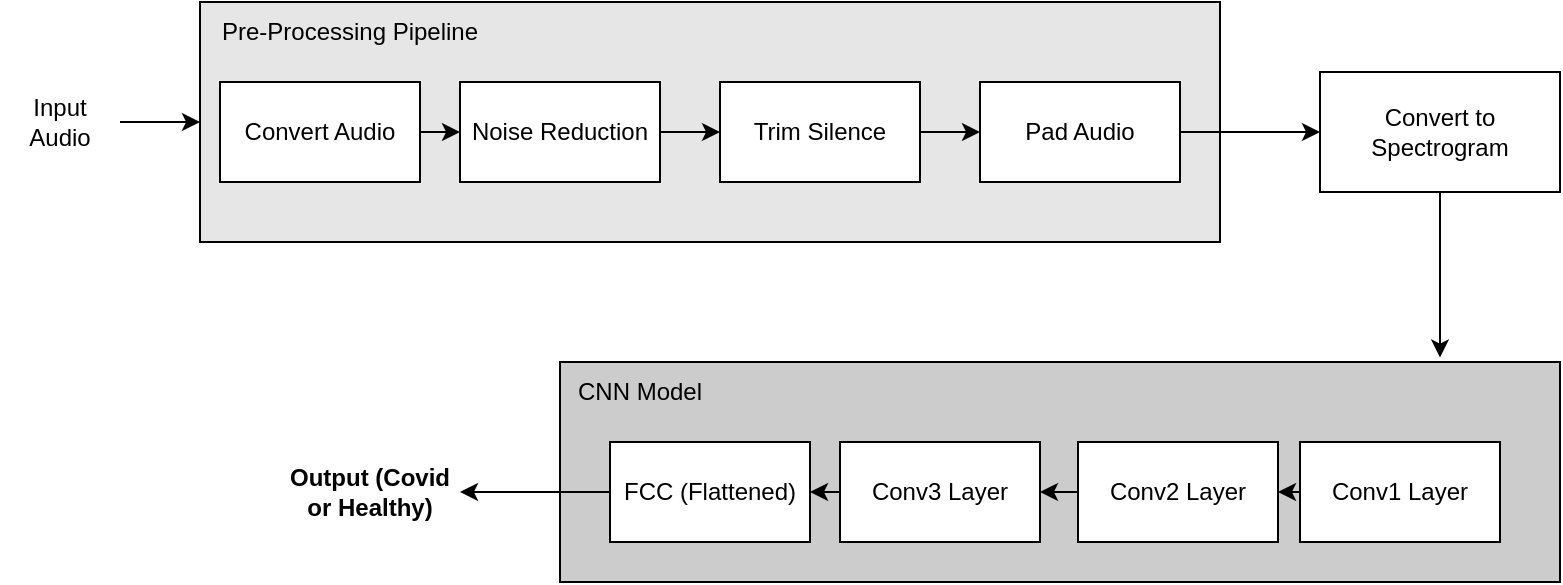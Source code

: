 <mxfile version="24.2.5" type="device">
  <diagram name="Page-1" id="CjYNM0lrnZYXengvFm2r">
    <mxGraphModel dx="1050" dy="557" grid="1" gridSize="10" guides="1" tooltips="1" connect="1" arrows="1" fold="1" page="1" pageScale="1" pageWidth="827" pageHeight="1169" math="0" shadow="0">
      <root>
        <mxCell id="0" />
        <mxCell id="1" parent="0" />
        <mxCell id="-HvLyJGkyuaon6e4UzcY-10" value="" style="group;fillColor=#E6E6E6;movable=0;resizable=0;rotatable=0;deletable=0;editable=0;locked=1;connectable=0;" vertex="1" connectable="0" parent="1">
          <mxGeometry x="110" y="140" width="510" height="120" as="geometry" />
        </mxCell>
        <mxCell id="-HvLyJGkyuaon6e4UzcY-1" value="" style="rounded=0;whiteSpace=wrap;html=1;fillColor=#E6E6E6;" vertex="1" parent="-HvLyJGkyuaon6e4UzcY-10">
          <mxGeometry width="510" height="120" as="geometry" />
        </mxCell>
        <mxCell id="-HvLyJGkyuaon6e4UzcY-2" value="Pre-Processing Pipeline" style="text;html=1;align=center;verticalAlign=middle;whiteSpace=wrap;rounded=0;" vertex="1" parent="-HvLyJGkyuaon6e4UzcY-10">
          <mxGeometry x="-10" width="170" height="30" as="geometry" />
        </mxCell>
        <mxCell id="-HvLyJGkyuaon6e4UzcY-3" value="Convert Audio" style="rounded=0;whiteSpace=wrap;html=1;" vertex="1" parent="-HvLyJGkyuaon6e4UzcY-10">
          <mxGeometry x="10" y="40" width="100" height="50" as="geometry" />
        </mxCell>
        <mxCell id="-HvLyJGkyuaon6e4UzcY-4" value="Noise Reduction" style="rounded=0;whiteSpace=wrap;html=1;" vertex="1" parent="-HvLyJGkyuaon6e4UzcY-10">
          <mxGeometry x="130" y="40" width="100" height="50" as="geometry" />
        </mxCell>
        <mxCell id="-HvLyJGkyuaon6e4UzcY-5" value="Trim Silence" style="rounded=0;whiteSpace=wrap;html=1;" vertex="1" parent="-HvLyJGkyuaon6e4UzcY-10">
          <mxGeometry x="260" y="40" width="100" height="50" as="geometry" />
        </mxCell>
        <mxCell id="-HvLyJGkyuaon6e4UzcY-6" value="Pad Audio" style="rounded=0;whiteSpace=wrap;html=1;" vertex="1" parent="-HvLyJGkyuaon6e4UzcY-10">
          <mxGeometry x="390" y="40" width="100" height="50" as="geometry" />
        </mxCell>
        <mxCell id="-HvLyJGkyuaon6e4UzcY-7" style="edgeStyle=orthogonalEdgeStyle;rounded=0;orthogonalLoop=1;jettySize=auto;html=1;exitX=1;exitY=0.5;exitDx=0;exitDy=0;entryX=0;entryY=0.5;entryDx=0;entryDy=0;" edge="1" parent="-HvLyJGkyuaon6e4UzcY-10" source="-HvLyJGkyuaon6e4UzcY-3" target="-HvLyJGkyuaon6e4UzcY-4">
          <mxGeometry relative="1" as="geometry" />
        </mxCell>
        <mxCell id="-HvLyJGkyuaon6e4UzcY-8" style="edgeStyle=orthogonalEdgeStyle;rounded=0;orthogonalLoop=1;jettySize=auto;html=1;exitX=1;exitY=0.5;exitDx=0;exitDy=0;entryX=0;entryY=0.5;entryDx=0;entryDy=0;" edge="1" parent="-HvLyJGkyuaon6e4UzcY-10" source="-HvLyJGkyuaon6e4UzcY-4" target="-HvLyJGkyuaon6e4UzcY-5">
          <mxGeometry relative="1" as="geometry" />
        </mxCell>
        <mxCell id="-HvLyJGkyuaon6e4UzcY-9" style="edgeStyle=orthogonalEdgeStyle;rounded=0;orthogonalLoop=1;jettySize=auto;html=1;exitX=1;exitY=0.5;exitDx=0;exitDy=0;entryX=0;entryY=0.5;entryDx=0;entryDy=0;" edge="1" parent="-HvLyJGkyuaon6e4UzcY-10" source="-HvLyJGkyuaon6e4UzcY-5" target="-HvLyJGkyuaon6e4UzcY-6">
          <mxGeometry relative="1" as="geometry" />
        </mxCell>
        <mxCell id="-HvLyJGkyuaon6e4UzcY-13" value="Convert to Spectrogram" style="rounded=0;whiteSpace=wrap;html=1;" vertex="1" parent="1">
          <mxGeometry x="670" y="175" width="120" height="60" as="geometry" />
        </mxCell>
        <mxCell id="-HvLyJGkyuaon6e4UzcY-15" value="" style="rounded=0;whiteSpace=wrap;html=1;fillColor=#CCCCCC;" vertex="1" parent="1">
          <mxGeometry x="290" y="320" width="500" height="110" as="geometry" />
        </mxCell>
        <mxCell id="-HvLyJGkyuaon6e4UzcY-16" value="CNN Model" style="text;html=1;align=center;verticalAlign=middle;whiteSpace=wrap;rounded=0;" vertex="1" parent="1">
          <mxGeometry x="290" y="320" width="80" height="30" as="geometry" />
        </mxCell>
        <mxCell id="-HvLyJGkyuaon6e4UzcY-18" value="Conv1 Layer" style="rounded=0;whiteSpace=wrap;html=1;" vertex="1" parent="1">
          <mxGeometry x="660" y="360" width="100" height="50" as="geometry" />
        </mxCell>
        <mxCell id="-HvLyJGkyuaon6e4UzcY-29" style="edgeStyle=orthogonalEdgeStyle;rounded=0;orthogonalLoop=1;jettySize=auto;html=1;exitX=0;exitY=0.5;exitDx=0;exitDy=0;entryX=1;entryY=0.5;entryDx=0;entryDy=0;" edge="1" parent="1" source="-HvLyJGkyuaon6e4UzcY-19" target="-HvLyJGkyuaon6e4UzcY-21">
          <mxGeometry relative="1" as="geometry" />
        </mxCell>
        <mxCell id="-HvLyJGkyuaon6e4UzcY-19" value="Conv2 Layer" style="rounded=0;whiteSpace=wrap;html=1;" vertex="1" parent="1">
          <mxGeometry x="549" y="360" width="100" height="50" as="geometry" />
        </mxCell>
        <mxCell id="-HvLyJGkyuaon6e4UzcY-30" style="edgeStyle=orthogonalEdgeStyle;rounded=0;orthogonalLoop=1;jettySize=auto;html=1;exitX=0;exitY=0.5;exitDx=0;exitDy=0;entryX=1;entryY=0.5;entryDx=0;entryDy=0;" edge="1" parent="1" source="-HvLyJGkyuaon6e4UzcY-21" target="-HvLyJGkyuaon6e4UzcY-22">
          <mxGeometry relative="1" as="geometry" />
        </mxCell>
        <mxCell id="-HvLyJGkyuaon6e4UzcY-21" value="Conv3 Layer" style="rounded=0;whiteSpace=wrap;html=1;" vertex="1" parent="1">
          <mxGeometry x="430" y="360" width="100" height="50" as="geometry" />
        </mxCell>
        <mxCell id="-HvLyJGkyuaon6e4UzcY-32" style="edgeStyle=orthogonalEdgeStyle;rounded=0;orthogonalLoop=1;jettySize=auto;html=1;exitX=0;exitY=0.5;exitDx=0;exitDy=0;" edge="1" parent="1" source="-HvLyJGkyuaon6e4UzcY-22" target="-HvLyJGkyuaon6e4UzcY-24">
          <mxGeometry relative="1" as="geometry" />
        </mxCell>
        <mxCell id="-HvLyJGkyuaon6e4UzcY-22" value="FCC (Flattened)" style="rounded=0;whiteSpace=wrap;html=1;" vertex="1" parent="1">
          <mxGeometry x="315" y="360" width="100" height="50" as="geometry" />
        </mxCell>
        <mxCell id="-HvLyJGkyuaon6e4UzcY-24" value="&lt;b&gt;Output (Covid or Healthy)&lt;/b&gt;" style="text;html=1;align=center;verticalAlign=middle;whiteSpace=wrap;rounded=0;" vertex="1" parent="1">
          <mxGeometry x="150" y="370" width="90" height="30" as="geometry" />
        </mxCell>
        <mxCell id="-HvLyJGkyuaon6e4UzcY-26" style="edgeStyle=orthogonalEdgeStyle;rounded=0;orthogonalLoop=1;jettySize=auto;html=1;exitX=1;exitY=0.5;exitDx=0;exitDy=0;entryX=0;entryY=0.5;entryDx=0;entryDy=0;" edge="1" parent="1" source="-HvLyJGkyuaon6e4UzcY-25" target="-HvLyJGkyuaon6e4UzcY-1">
          <mxGeometry relative="1" as="geometry" />
        </mxCell>
        <mxCell id="-HvLyJGkyuaon6e4UzcY-25" value="Input Audio" style="text;html=1;align=center;verticalAlign=middle;whiteSpace=wrap;rounded=0;" vertex="1" parent="1">
          <mxGeometry x="10" y="185" width="60" height="30" as="geometry" />
        </mxCell>
        <mxCell id="-HvLyJGkyuaon6e4UzcY-27" style="edgeStyle=orthogonalEdgeStyle;rounded=0;orthogonalLoop=1;jettySize=auto;html=1;exitX=0.5;exitY=1;exitDx=0;exitDy=0;entryX=0.88;entryY=-0.02;entryDx=0;entryDy=0;entryPerimeter=0;" edge="1" parent="1" source="-HvLyJGkyuaon6e4UzcY-13" target="-HvLyJGkyuaon6e4UzcY-15">
          <mxGeometry relative="1" as="geometry" />
        </mxCell>
        <mxCell id="-HvLyJGkyuaon6e4UzcY-28" value="" style="endArrow=classic;html=1;rounded=0;exitX=0;exitY=0.5;exitDx=0;exitDy=0;entryX=1;entryY=0.5;entryDx=0;entryDy=0;" edge="1" parent="1" source="-HvLyJGkyuaon6e4UzcY-18" target="-HvLyJGkyuaon6e4UzcY-19">
          <mxGeometry width="50" height="50" relative="1" as="geometry">
            <mxPoint x="390" y="320" as="sourcePoint" />
            <mxPoint x="440" y="270" as="targetPoint" />
          </mxGeometry>
        </mxCell>
        <mxCell id="-HvLyJGkyuaon6e4UzcY-12" style="edgeStyle=orthogonalEdgeStyle;rounded=0;orthogonalLoop=1;jettySize=auto;html=1;exitX=1;exitY=0.5;exitDx=0;exitDy=0;entryX=0;entryY=0.5;entryDx=0;entryDy=0;" edge="1" parent="1" source="-HvLyJGkyuaon6e4UzcY-6" target="-HvLyJGkyuaon6e4UzcY-13">
          <mxGeometry relative="1" as="geometry">
            <mxPoint x="620" y="205" as="targetPoint" />
          </mxGeometry>
        </mxCell>
      </root>
    </mxGraphModel>
  </diagram>
</mxfile>
